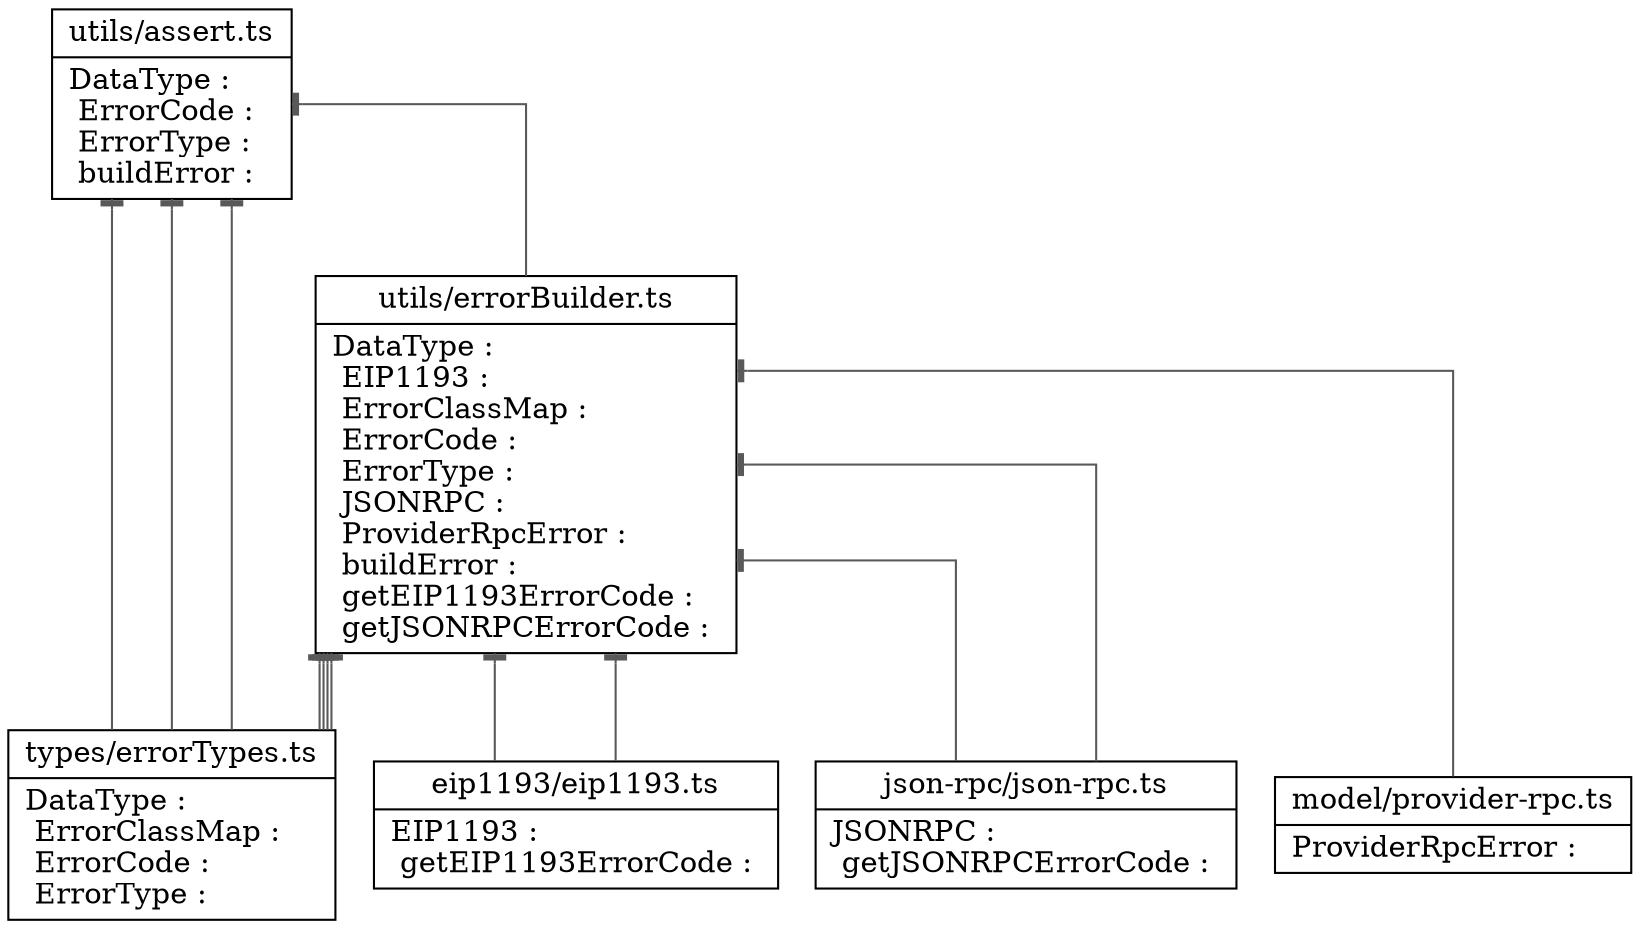 digraph "utils" {

splines  = ortho;
fontname = "Inconsolata";

node [colorscheme = ylgnbu4];
edge [colorscheme = dark28, dir = both];

"eip1193/eip1193.ts"    [shape = record, label = "{ eip1193/eip1193.ts |  EIP1193 : \l  getEIP1193ErrorCode : \l }"];
"json-rpc/json-rpc.ts"  [shape = record, label = "{ json-rpc/json-rpc.ts |  JSONRPC : \l  getJSONRPCErrorCode : \l }"];
"model/provider-rpc.ts" [shape = record, label = "{ model/provider-rpc.ts |  ProviderRpcError : \l }"];
"types/errorTypes.ts"   [shape = record, label = "{ types/errorTypes.ts |  DataType : \l  ErrorClassMap : \l  ErrorCode : \l  ErrorType : \l }"];
"utils/assert.ts"       [shape = record, label = "{ utils/assert.ts |  DataType : \l  ErrorCode : \l  ErrorType : \l  buildError : \l }"];
"utils/errorBuilder.ts" [shape = record, label = "{ utils/errorBuilder.ts |  DataType : \l  EIP1193 : \l  ErrorClassMap : \l  ErrorCode : \l  ErrorType : \l  JSONRPC : \l  ProviderRpcError : \l  buildError : \l  getEIP1193ErrorCode : \l  getJSONRPCErrorCode : \l }"];

"utils/assert.ts"       -> "types/errorTypes.ts"   [color = "#595959", style = solid , arrowtail = tee     , arrowhead = none    , taillabel = "", label = "", headlabel = ""];
"utils/assert.ts"       -> "types/errorTypes.ts"   [color = "#595959", style = solid , arrowtail = tee     , arrowhead = none    , taillabel = "", label = "", headlabel = ""];
"utils/assert.ts"       -> "types/errorTypes.ts"   [color = "#595959", style = solid , arrowtail = tee     , arrowhead = none    , taillabel = "", label = "", headlabel = ""];
"utils/assert.ts"       -> "utils/errorBuilder.ts" [color = "#595959", style = solid , arrowtail = tee     , arrowhead = none    , taillabel = "", label = "", headlabel = ""];
"utils/errorBuilder.ts" -> "eip1193/eip1193.ts"    [color = "#595959", style = solid , arrowtail = tee     , arrowhead = none    , taillabel = "", label = "", headlabel = ""];
"utils/errorBuilder.ts" -> "eip1193/eip1193.ts"    [color = "#595959", style = solid , arrowtail = tee     , arrowhead = none    , taillabel = "", label = "", headlabel = ""];
"utils/errorBuilder.ts" -> "json-rpc/json-rpc.ts"  [color = "#595959", style = solid , arrowtail = tee     , arrowhead = none    , taillabel = "", label = "", headlabel = ""];
"utils/errorBuilder.ts" -> "json-rpc/json-rpc.ts"  [color = "#595959", style = solid , arrowtail = tee     , arrowhead = none    , taillabel = "", label = "", headlabel = ""];
"utils/errorBuilder.ts" -> "model/provider-rpc.ts" [color = "#595959", style = solid , arrowtail = tee     , arrowhead = none    , taillabel = "", label = "", headlabel = ""];
"utils/errorBuilder.ts" -> "types/errorTypes.ts"   [color = "#595959", style = solid , arrowtail = tee     , arrowhead = none    , taillabel = "", label = "", headlabel = ""];
"utils/errorBuilder.ts" -> "types/errorTypes.ts"   [color = "#595959", style = solid , arrowtail = tee     , arrowhead = none    , taillabel = "", label = "", headlabel = ""];
"utils/errorBuilder.ts" -> "types/errorTypes.ts"   [color = "#595959", style = solid , arrowtail = tee     , arrowhead = none    , taillabel = "", label = "", headlabel = ""];
"utils/errorBuilder.ts" -> "types/errorTypes.ts"   [color = "#595959", style = solid , arrowtail = tee     , arrowhead = none    , taillabel = "", label = "", headlabel = ""];

}
